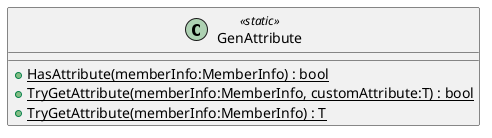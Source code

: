 @startuml
class GenAttribute <<static>> {
    + {static} HasAttribute(memberInfo:MemberInfo) : bool
    + {static} TryGetAttribute(memberInfo:MemberInfo, customAttribute:T) : bool
    + {static} TryGetAttribute(memberInfo:MemberInfo) : T
}
@enduml
